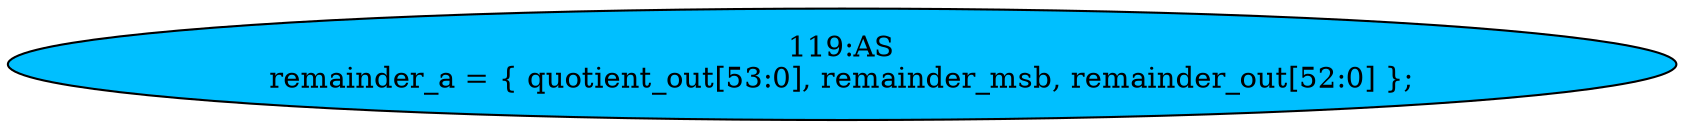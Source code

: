 strict digraph "" {
	node [label="\N"];
	"119:AS"	 [ast="<pyverilog.vparser.ast.Assign object at 0x7f284bca9390>",
		def_var="['remainder_a']",
		fillcolor=deepskyblue,
		label="119:AS
remainder_a = { quotient_out[53:0], remainder_msb, remainder_out[52:0] };",
		statements="[]",
		style=filled,
		typ=Assign,
		use_var="['quotient_out', 'remainder_msb', 'remainder_out']"];
}
